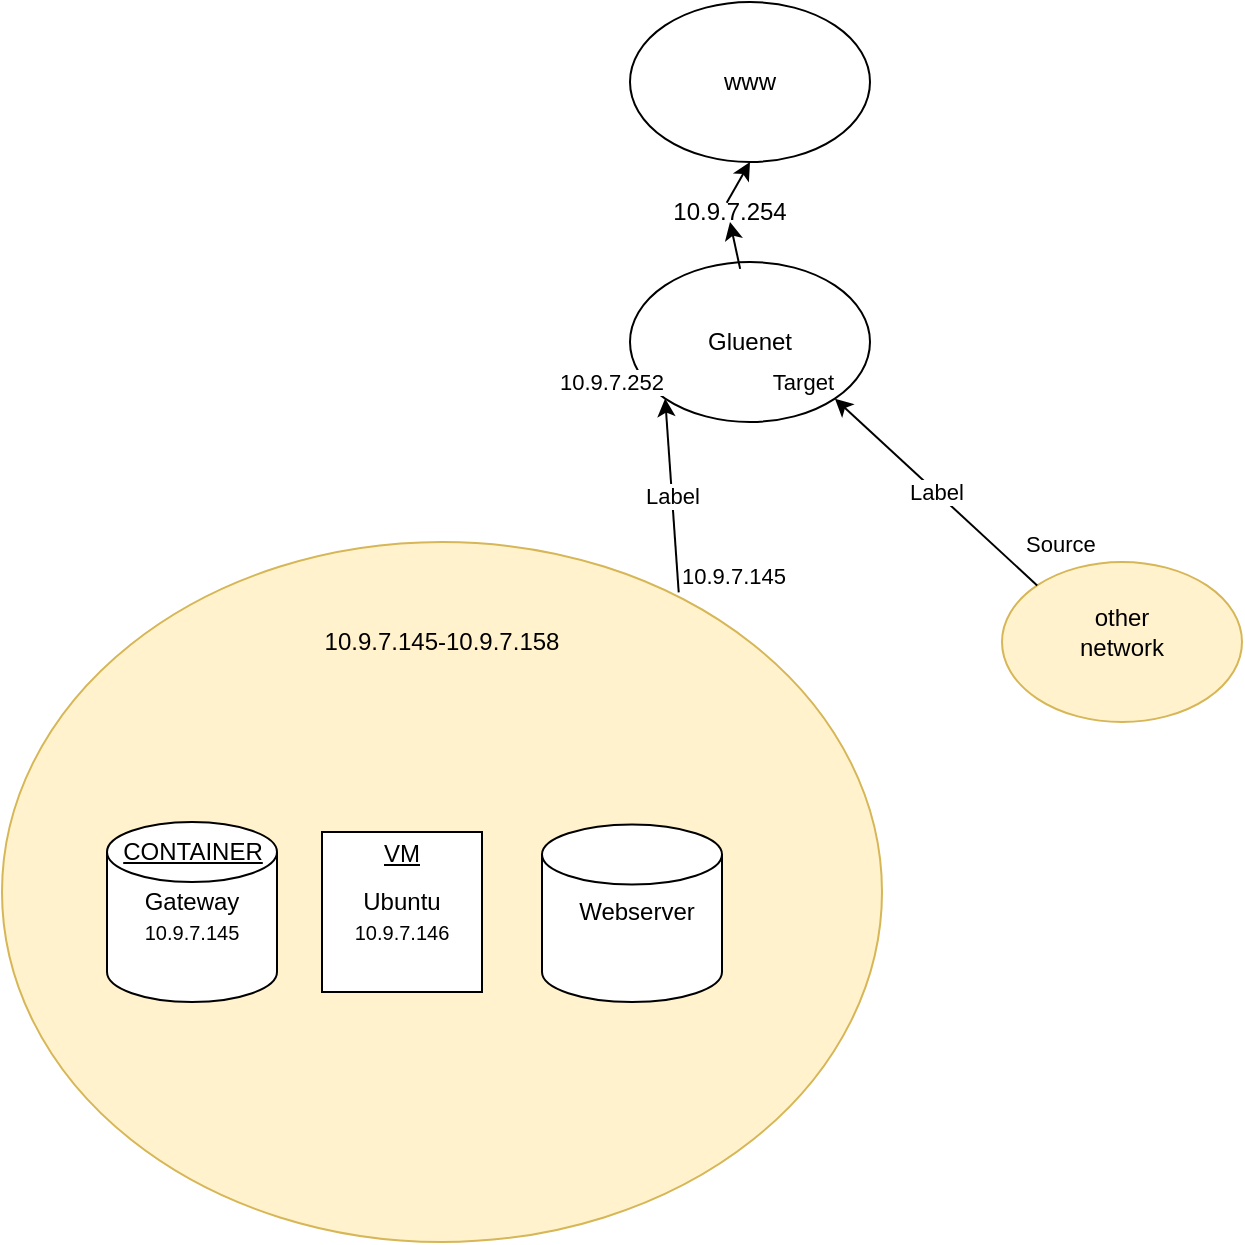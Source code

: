 <mxfile version="21.1.1" type="device">
  <diagram id="rQD_Hb7clvqYF0GgANri" name="Seite-1">
    <mxGraphModel dx="681" dy="411" grid="1" gridSize="10" guides="1" tooltips="1" connect="1" arrows="1" fold="1" page="1" pageScale="1" pageWidth="827" pageHeight="1169" math="0" shadow="0">
      <root>
        <mxCell id="0" />
        <mxCell id="1" parent="0" />
        <mxCell id="GxD-A043HYMKnws2qZVp-2" value="" style="ellipse;whiteSpace=wrap;html=1;" parent="1" vertex="1">
          <mxGeometry x="354" y="400" width="120" height="80" as="geometry" />
        </mxCell>
        <mxCell id="GxD-A043HYMKnws2qZVp-3" value="Gluenet" style="text;html=1;strokeColor=none;fillColor=none;align=center;verticalAlign=middle;whiteSpace=wrap;rounded=0;" parent="1" vertex="1">
          <mxGeometry x="384" y="425" width="60" height="30" as="geometry" />
        </mxCell>
        <mxCell id="GxD-A043HYMKnws2qZVp-5" value="" style="ellipse;whiteSpace=wrap;html=1;" parent="1" vertex="1">
          <mxGeometry x="354" y="270" width="120" height="80" as="geometry" />
        </mxCell>
        <mxCell id="GxD-A043HYMKnws2qZVp-6" value="www" style="text;html=1;strokeColor=none;fillColor=none;align=center;verticalAlign=middle;whiteSpace=wrap;rounded=0;" parent="1" vertex="1">
          <mxGeometry x="384" y="295" width="60" height="30" as="geometry" />
        </mxCell>
        <mxCell id="GxD-A043HYMKnws2qZVp-8" value="" style="ellipse;whiteSpace=wrap;html=1;fillColor=#fff2cc;strokeColor=#d6b656;" parent="1" vertex="1">
          <mxGeometry x="540" y="550" width="120" height="80" as="geometry" />
        </mxCell>
        <mxCell id="GxD-A043HYMKnws2qZVp-9" value="other network" style="text;html=1;strokeColor=none;fillColor=none;align=center;verticalAlign=middle;whiteSpace=wrap;rounded=0;" parent="1" vertex="1">
          <mxGeometry x="570" y="570" width="60" height="30" as="geometry" />
        </mxCell>
        <mxCell id="GxD-A043HYMKnws2qZVp-15" value="" style="ellipse;whiteSpace=wrap;html=1;fillColor=#fff2cc;strokeColor=#d6b656;" parent="1" vertex="1">
          <mxGeometry x="40" y="540" width="440" height="350" as="geometry" />
        </mxCell>
        <mxCell id="GxD-A043HYMKnws2qZVp-18" value="" style="endArrow=classic;html=1;rounded=0;entryX=0;entryY=1;entryDx=0;entryDy=0;exitX=0.769;exitY=0.072;exitDx=0;exitDy=0;exitPerimeter=0;" parent="1" source="GxD-A043HYMKnws2qZVp-15" target="GxD-A043HYMKnws2qZVp-2" edge="1">
          <mxGeometry relative="1" as="geometry">
            <mxPoint x="350" y="490" as="sourcePoint" />
            <mxPoint x="384" y="630" as="targetPoint" />
          </mxGeometry>
        </mxCell>
        <mxCell id="GxD-A043HYMKnws2qZVp-19" value="Label" style="edgeLabel;resizable=0;html=1;align=center;verticalAlign=middle;" parent="GxD-A043HYMKnws2qZVp-18" connectable="0" vertex="1">
          <mxGeometry relative="1" as="geometry" />
        </mxCell>
        <mxCell id="GxD-A043HYMKnws2qZVp-20" value="10.9.7.145" style="edgeLabel;resizable=0;html=1;align=left;verticalAlign=bottom;" parent="GxD-A043HYMKnws2qZVp-18" connectable="0" vertex="1">
          <mxGeometry x="-1" relative="1" as="geometry" />
        </mxCell>
        <mxCell id="GxD-A043HYMKnws2qZVp-21" value="10.9.7.252" style="edgeLabel;resizable=0;html=1;align=right;verticalAlign=bottom;" parent="GxD-A043HYMKnws2qZVp-18" connectable="0" vertex="1">
          <mxGeometry x="1" relative="1" as="geometry" />
        </mxCell>
        <mxCell id="GxD-A043HYMKnws2qZVp-23" value="" style="endArrow=classic;html=1;rounded=0;entryX=1;entryY=1;entryDx=0;entryDy=0;exitX=0;exitY=0;exitDx=0;exitDy=0;" parent="1" source="GxD-A043HYMKnws2qZVp-8" target="GxD-A043HYMKnws2qZVp-2" edge="1">
          <mxGeometry relative="1" as="geometry">
            <mxPoint x="260" y="550" as="sourcePoint" />
            <mxPoint x="420" y="550" as="targetPoint" />
          </mxGeometry>
        </mxCell>
        <mxCell id="GxD-A043HYMKnws2qZVp-24" value="Label" style="edgeLabel;resizable=0;html=1;align=center;verticalAlign=middle;" parent="GxD-A043HYMKnws2qZVp-23" connectable="0" vertex="1">
          <mxGeometry relative="1" as="geometry" />
        </mxCell>
        <mxCell id="GxD-A043HYMKnws2qZVp-25" value="Source" style="edgeLabel;resizable=0;html=1;align=left;verticalAlign=bottom;" parent="GxD-A043HYMKnws2qZVp-23" connectable="0" vertex="1">
          <mxGeometry x="-1" relative="1" as="geometry">
            <mxPoint x="-8" y="-12" as="offset" />
          </mxGeometry>
        </mxCell>
        <mxCell id="GxD-A043HYMKnws2qZVp-26" value="Target" style="edgeLabel;resizable=0;html=1;align=right;verticalAlign=bottom;" parent="GxD-A043HYMKnws2qZVp-23" connectable="0" vertex="1">
          <mxGeometry x="1" relative="1" as="geometry" />
        </mxCell>
        <mxCell id="GxD-A043HYMKnws2qZVp-27" value="" style="endArrow=classic;html=1;rounded=0;entryX=0.5;entryY=1;entryDx=0;entryDy=0;exitX=0.459;exitY=0.043;exitDx=0;exitDy=0;exitPerimeter=0;" parent="1" source="GxD-A043HYMKnws2qZVp-29" target="GxD-A043HYMKnws2qZVp-5" edge="1">
          <mxGeometry relative="1" as="geometry">
            <mxPoint x="370" y="460" as="sourcePoint" />
            <mxPoint x="470" y="460" as="targetPoint" />
          </mxGeometry>
        </mxCell>
        <mxCell id="GxD-A043HYMKnws2qZVp-32" value="" style="endArrow=classic;html=1;rounded=0;entryX=0.5;entryY=1;entryDx=0;entryDy=0;exitX=0.459;exitY=0.043;exitDx=0;exitDy=0;exitPerimeter=0;" parent="1" source="GxD-A043HYMKnws2qZVp-2" target="GxD-A043HYMKnws2qZVp-29" edge="1">
          <mxGeometry relative="1" as="geometry">
            <mxPoint x="409" y="403" as="sourcePoint" />
            <mxPoint x="414" y="350" as="targetPoint" />
          </mxGeometry>
        </mxCell>
        <mxCell id="GxD-A043HYMKnws2qZVp-29" value="10.9.7.254" style="text;html=1;strokeColor=none;fillColor=none;align=center;verticalAlign=middle;whiteSpace=wrap;rounded=0;" parent="1" vertex="1">
          <mxGeometry x="384" y="370" width="40" height="10" as="geometry" />
        </mxCell>
        <mxCell id="GxD-A043HYMKnws2qZVp-33" value="10.9.7.145-10.9.7.158" style="text;html=1;strokeColor=none;fillColor=none;align=center;verticalAlign=middle;whiteSpace=wrap;rounded=0;" parent="1" vertex="1">
          <mxGeometry x="195" y="575" width="130" height="30" as="geometry" />
        </mxCell>
        <mxCell id="GxD-A043HYMKnws2qZVp-37" value="" style="whiteSpace=wrap;html=1;aspect=fixed;" parent="1" vertex="1">
          <mxGeometry x="200" y="685" width="80" height="80" as="geometry" />
        </mxCell>
        <mxCell id="GxD-A043HYMKnws2qZVp-38" value="Ubuntu" style="text;html=1;strokeColor=none;fillColor=none;align=center;verticalAlign=middle;whiteSpace=wrap;rounded=0;" parent="1" vertex="1">
          <mxGeometry x="215" y="711.25" width="50" height="17.5" as="geometry" />
        </mxCell>
        <mxCell id="hHy_-KQqZqV9GTmHlNdd-1" value="" style="shape=cylinder3;whiteSpace=wrap;html=1;boundedLbl=1;backgroundOutline=1;size=15;" parent="1" vertex="1">
          <mxGeometry x="92.5" y="680" width="85" height="90" as="geometry" />
        </mxCell>
        <mxCell id="GxD-A043HYMKnws2qZVp-39" value="Gateway" style="text;html=1;strokeColor=none;fillColor=none;align=center;verticalAlign=middle;whiteSpace=wrap;rounded=0;" parent="1" vertex="1">
          <mxGeometry x="105" y="705" width="60" height="30" as="geometry" />
        </mxCell>
        <mxCell id="GxD-A043HYMKnws2qZVp-40" value="&lt;span style=&quot;font-size: 10px;&quot;&gt;10.9.7.145&lt;/span&gt;" style="text;html=1;strokeColor=none;fillColor=none;align=center;verticalAlign=middle;whiteSpace=wrap;rounded=0;" parent="1" vertex="1">
          <mxGeometry x="115" y="730" width="40" height="10" as="geometry" />
        </mxCell>
        <mxCell id="GxD-A043HYMKnws2qZVp-42" value="&lt;span style=&quot;font-size: 10px;&quot;&gt;10.9.7.146&lt;/span&gt;" style="text;html=1;strokeColor=none;fillColor=none;align=center;verticalAlign=middle;whiteSpace=wrap;rounded=0;" parent="1" vertex="1">
          <mxGeometry x="215" y="730" width="50" height="10" as="geometry" />
        </mxCell>
        <mxCell id="GxD-A043HYMKnws2qZVp-58" value="CONTAINER" style="text;html=1;strokeColor=none;fillColor=none;align=center;verticalAlign=middle;whiteSpace=wrap;rounded=0;fontStyle=4" parent="1" vertex="1">
          <mxGeometry x="112.5" y="687.5" width="45" height="15" as="geometry" />
        </mxCell>
        <mxCell id="GxD-A043HYMKnws2qZVp-61" value="&lt;u&gt;VM&lt;/u&gt;" style="text;html=1;strokeColor=none;fillColor=none;align=center;verticalAlign=middle;whiteSpace=wrap;rounded=0;" parent="1" vertex="1">
          <mxGeometry x="210" y="681.25" width="60" height="30" as="geometry" />
        </mxCell>
        <mxCell id="FHV9-m06zW6-vn1TYNV9-1" value="" style="shape=cylinder3;whiteSpace=wrap;html=1;boundedLbl=1;backgroundOutline=1;size=15;" vertex="1" parent="1">
          <mxGeometry x="310" y="681.25" width="90" height="88.75" as="geometry" />
        </mxCell>
        <mxCell id="FHV9-m06zW6-vn1TYNV9-2" value="Webserver" style="text;html=1;strokeColor=none;fillColor=none;align=center;verticalAlign=middle;whiteSpace=wrap;rounded=0;" vertex="1" parent="1">
          <mxGeometry x="325" y="710" width="65" height="30" as="geometry" />
        </mxCell>
      </root>
    </mxGraphModel>
  </diagram>
</mxfile>
